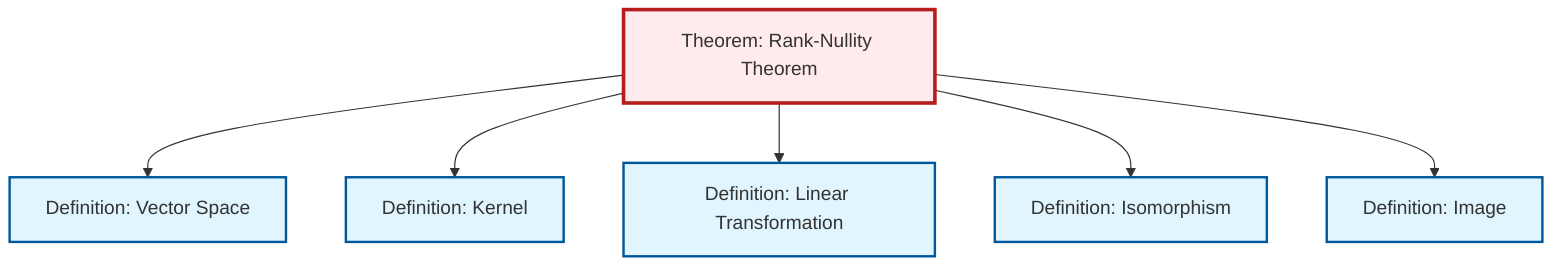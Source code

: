 graph TD
    classDef definition fill:#e1f5fe,stroke:#01579b,stroke-width:2px
    classDef theorem fill:#f3e5f5,stroke:#4a148c,stroke-width:2px
    classDef axiom fill:#fff3e0,stroke:#e65100,stroke-width:2px
    classDef example fill:#e8f5e9,stroke:#1b5e20,stroke-width:2px
    classDef current fill:#ffebee,stroke:#b71c1c,stroke-width:3px
    def-vector-space["Definition: Vector Space"]:::definition
    def-kernel["Definition: Kernel"]:::definition
    def-isomorphism["Definition: Isomorphism"]:::definition
    thm-rank-nullity["Theorem: Rank-Nullity Theorem"]:::theorem
    def-linear-transformation["Definition: Linear Transformation"]:::definition
    def-image["Definition: Image"]:::definition
    thm-rank-nullity --> def-vector-space
    thm-rank-nullity --> def-kernel
    thm-rank-nullity --> def-linear-transformation
    thm-rank-nullity --> def-isomorphism
    thm-rank-nullity --> def-image
    class thm-rank-nullity current